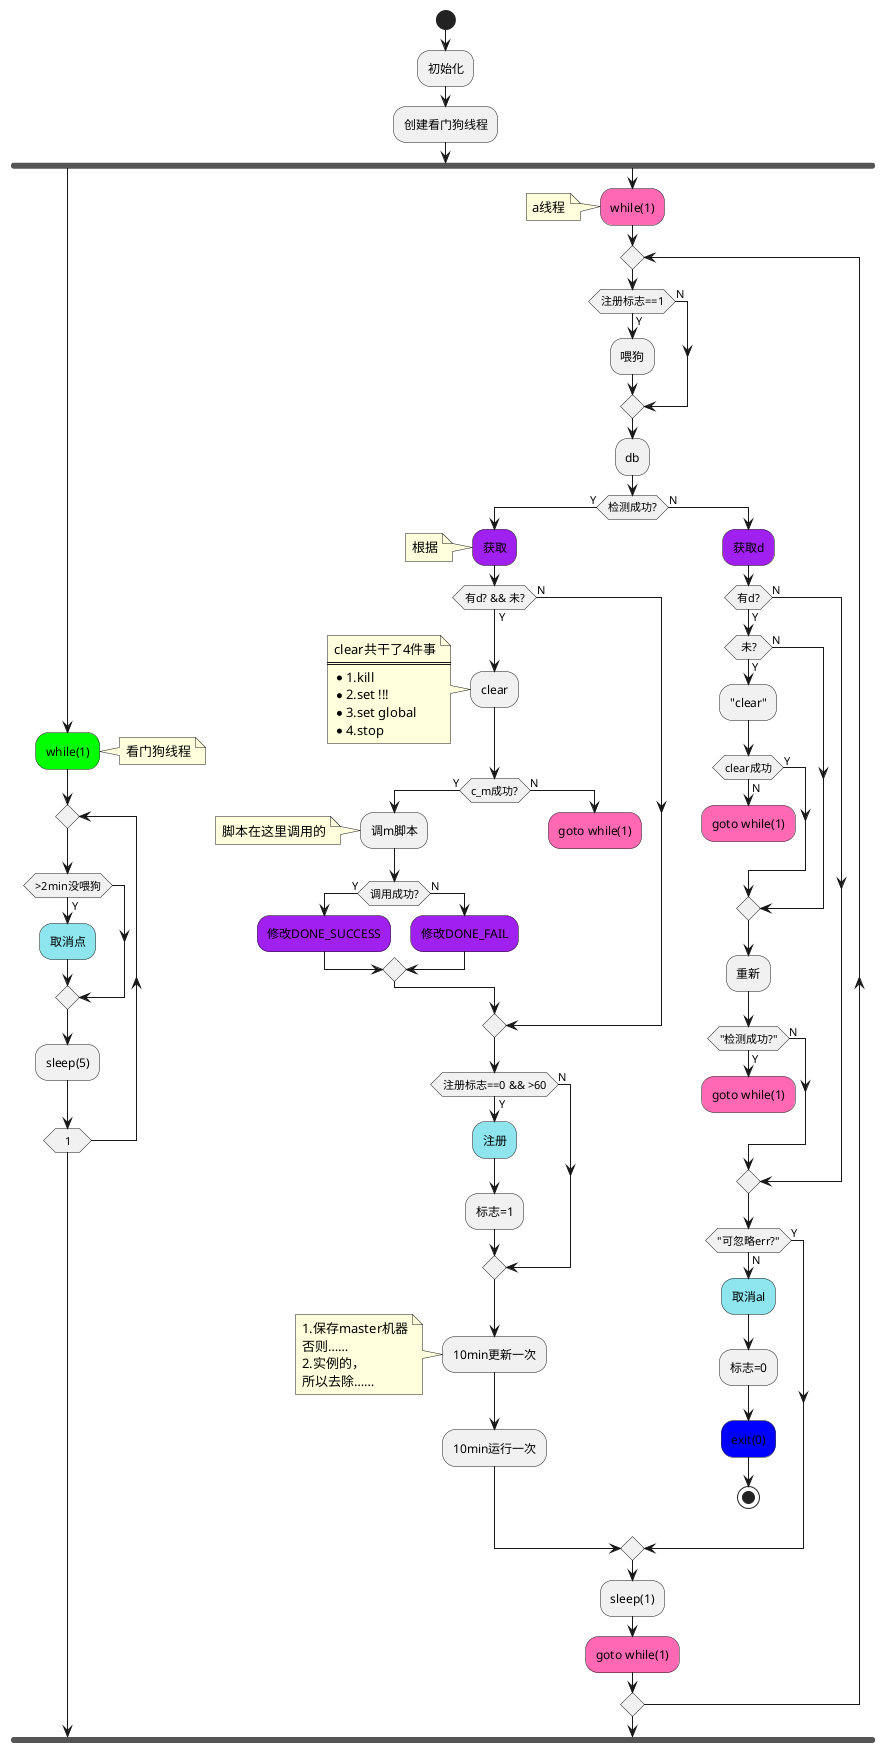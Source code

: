 @startuml 流程图
start
:初始化;
:创建看门狗线程;
fork
    #00FF00:while(1);
    note right
    看门狗线程
    end note
    repeat
    if(>2min没喂狗) then (Y)
        #8EE5EE:取消点;
    endif
    :sleep(5);
    repeat while(1)   
fork again
    #HotPink:while(1);
    note left
    a线程
    end note
    repeat
        if (注册标志==1) then (Y)
            :喂狗;
        else (N)
        endif
        :db;
        if(检测成功?) then (Y)
            #A020F0:获取;
            note left
            根据
            end note
            if(有d? && 未?) then (Y)
                :clear;
                note left
                clear共干了4件事
                ====
                * 1.kill
                * 2.set !!!
                * 3.set global  
                * 4.stop
                end note
                if(c_m成功?) then (Y)
                    :调m脚本;
                    note left
                    脚本在这里调用的
                    end note
                    if(调用成功?) then (Y)
                        #A020F0:修改DONE_SUCCESS;
                    else (N)
                        #A020F0:修改DONE_FAIL;
                    endif
                else (N)
                    #HotPink:goto while(1);
                    detach
                endif
            else (N)
            endif
                if(注册标志==0 && >60) then(Y)
                      #8EE5EE:注册;
                      :标志=1;
                else (N)
                endif
                :10min更新一次;
                note left
                1.保存master机器
                否则……
                2.实例的，
                所以去除……
                end note
                :10min运行一次;
          else (N)
                #A020F0:获取d;
                if(有d?) then (Y)
                      if(未?) then (Y)
                            :"clear";
                            if(clear成功) then (Y)
                            else (N)
                                  #HotPink:goto while(1);
                                  detach
                            endif
                      else (N)
                      endif
                      :重新;
                      if("检测成功?") then (N)
                      else (Y)
                            #HotPink:goto while(1);
                            detach
                      endif
                else (N)
                endif
                if("可忽略err?") then (N)
                      #8EE5EE:取消al;
                      :标志=0;
                      #0000FF:exit(0);
                      stop
                else (Y)
                endif
          endif
          :sleep(1);
          #HotPink:goto while(1);
@enduml

@startuml 组件图
 
package "组件1" {
    ["组件1.1"] - ["组件1.2"]
    ["组件1.2"] -> ["组件2.1"]
}
 
node "组件2" {
    ["组件2.1"] - ["组件2.2"]
    ["组件2.2"] --> [负载均衡服务器]
}
 
cloud {
    [负载均衡服务器] -> [逻辑服务器1]
    [负载均衡服务器] -> [逻辑服务器2]
    [负载均衡服务器] -> [逻辑服务器3]
}
 
database "MySql" {
    folder "This is my folder" {
        [Folder 3]
    }
 
    frame "Foo" {
        [Frame 4]
    }
}
 
[逻辑服务器1] --> [Folder 3]
[逻辑服务器2] --> [Frame 4]
[逻辑服务器3] --> [Frame 4]
 
@enduml

@startuml 状态机
 
scale 640 width
 
[*] --> NotShooting
 
state NotShooting {
    [*] --> Idle
    Idle --> Processing: SignalEvent
    Processing --> Idle: Finish
    Idle --> Configuring : EvConfig
    Configuring --> Idle : EvConfig
}
 
state Configuring {
    [*] --> NewValueSelection
    NewValueSelection --> NewValuePreview : EvNewValue
    NewValuePreview --> NewValueSelection : EvNewValueRejected
    NewValuePreview --> NewValueSelection : EvNewValueSaved
    state NewValuePreview {
        State1 -> State2
    }
}
 
@enduml

@startuml 用例图
 
left to right direction
actor 消费者
actor 销售员
rectangle 买单 {
消费者 -- (买单)
(买单) .> (付款) : include
(帮助) .> (买单) : extends
(买单) -- 销售员
}
 
@enduml

@startuml 时序图
 
title 时序图
 
== 鉴权阶段 ==
 
Alice -> Bob: 请求
Bob -> Alice: 应答
 
== 数据上传 ==
 
Alice -> Bob: 上传数据
note left: 这是显示在左边的备注
 
Bob --> Canny: 转交数据
... 不超过 5 秒钟 ...
Canny --> Bob: 状态返回
note right: 这是显示在右边的备注
 
Bob -> Alice: 状态返回
 
== 状态显示 ==
 
Alice -> Alice: 给自己发消息
 
@enduml

@startuml
class EventBus
{
 - UEventBus::Attach			向EventBus中注册事件对象
 - UEventBus::RegisterEvent		监听指定对象中的事件
 - UEventBus::NotifyEvent		事件广播
 - UEventBus::TriggerEvent		事件触发
}
note right: 事件的管理器，全局的

class EventGraph
note top
 为不同对象创建不同的EventGraph资源实现事件的定制
 基本上运行时会存在三类EventGraph
    1. 全局的EventGraph, 一个， 响应一些全局事件
    2. 地图的EventGraph, 一个, 不同地图定制不同的，响应地图事件(MissionStart, MisionComplete, etc..)
    3. 特定对象的EventGraph, 多个，Graph集，不同对象有自己的EventGraph定义
end note

EventBus o.. EventScheduler
EventScheduler o.. EventGraph
EventScheduler o.. Object
note right: 逻辑对象，事件的拥有者
EventGraph .. 事件定义
EventGraph .. 事件响应器
事件定义 <-> 事件响应器
note bottom: 每个响应器对应一个或多个事件，可以是Task 或者 Delegate
@enduml


@startuml
class FRoleAttrData
{
    + float Value       属性值
    + bool bPercent     是否是百分比
    + 其他属性数据
}

class FRoleAttrCollection
{
    TMap<ERoleAttr, FRoleAttrData> AttrDatas    属性集
}

package 角色身上的属性
{
    class URoleAttrRootContext
    {
        --属性操作接口--
        float GetAttribute(ERoleAttr AttrType, bool bEvaluate = true)
        void SetAttribute(ERoleAttr AttrType, float Value);
    }
    note left
         Character的成员变量
         所有属性的访问，同步 操作统一到这里
    end note

    class URoleAttrRootEvaluator
    {
        void LinkToAttrChain(URoleAttrEvaluator* AttrEval)
        void Evaluate(TMap<ERoleAttr, float>& OutAttrValues)
    }
    note bottom 
        属性计算
        这里链接附属属性的Evaluator进行属性的链式计算
    end note
}

package 其他的附属属性(装备buff等)
{
    class URoleAttrContext
    {

    }
    note top: 属性访问，操作, 同步接口

    class URoleAttrEvaluator
}

FRoleAttrCollection o-- FRoleAttrData

URoleAttrRootContext o-- FRoleAttrCollection
URoleAttrRootContext o-- URoleAttrRootEvaluator

URoleAttrContext o-- FRoleAttrCollection
URoleAttrContext o-- URoleAttrEvaluator

URoleAttrRootEvaluator o.. URoleAttrEvaluator

@enduml
